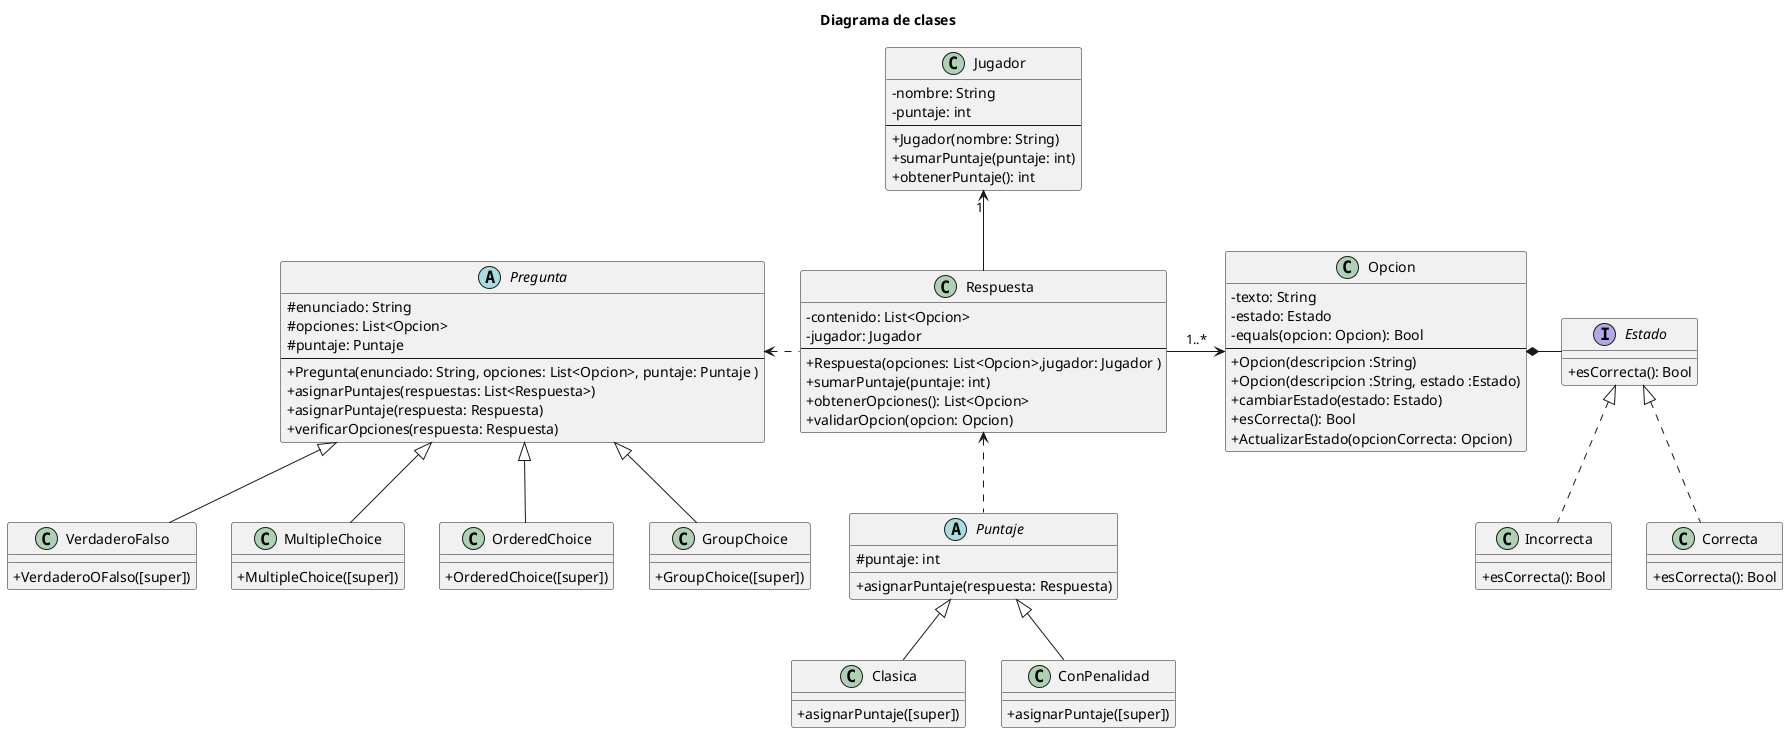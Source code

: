 @startuml diagrama de clases
skinparam classAttributeIconSize 0
title Diagrama de clases

class Jugador{
    - nombre: String
    - puntaje: int
    ---
    + Jugador(nombre: String)
    + sumarPuntaje(puntaje: int)
    + obtenerPuntaje(): int
}

Class Respuesta {
    - contenido: List<Opcion>
    - jugador: Jugador
    ---
    + Respuesta(opciones: List<Opcion>,jugador: Jugador )
    + sumarPuntaje(puntaje: int)
    + obtenerOpciones(): List<Opcion>
    + validarOpcion(opcion: Opcion)
}

 abstract class Puntaje {
     # puntaje: int
     + asignarPuntaje(respuesta: Respuesta)
}

class Clasica extends Puntaje{
     + asignarPuntaje([super])
}

class ConPenalidad extends Puntaje{
     + asignarPuntaje([super])
}

abstract class Pregunta {
    # enunciado: String
    # opciones: List<Opcion>
    # puntaje: Puntaje
    ---
    + Pregunta(enunciado: String, opciones: List<Opcion>, puntaje: Puntaje )
    + asignarPuntajes(respuestas: List<Respuesta>)
    + asignarPuntaje(respuesta: Respuesta)
    + verificarOpciones(respuesta: Respuesta)
}

class VerdaderoFalso extends Pregunta {
    +VerdaderoOFalso([super])
}

class MultipleChoice extends Pregunta {
    +MultipleChoice([super])
}

class OrderedChoice extends Pregunta {
    +OrderedChoice([super])
}

class GroupChoice extends Pregunta {
    +GroupChoice([super])
}

class Opcion {
    -texto: String
    -estado: Estado
    -equals(opcion: Opcion): Bool
    ---
    + Opcion(descripcion :String)
    + Opcion(descripcion :String, estado :Estado)
    + cambiarEstado(estado: Estado)
    + esCorrecta(): Bool
    + ActualizarEstado(opcionCorrecta: Opcion)
}

interface Estado{
    + esCorrecta(): Bool
}

class Correcta implements Estado{
    + esCorrecta(): Bool   
}

class Incorrecta implements Estado{
    + esCorrecta(): Bool
}

Jugador "1" <-d- Respuesta
Respuesta .l.> Pregunta
Puntaje .u.> Respuesta
Opcion *-r- Estado
Respuesta -> Opcion:"1..*"

@enduml